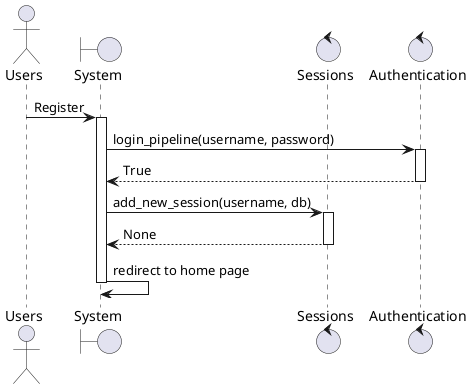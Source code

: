 ```plantuml
@startuml login
actor Users
boundary "System" as system
control "Sessions" as sessions
control "Authentication" as auth
Users -> system: Register
activate system
system -> auth: login_pipeline(username, password)
activate auth
auth --> system: True
deactivate auth
system -> sessions: add_new_session(username, db)
activate sessions
sessions --> system: None
deactivate sessions
system -> system: redirect to home page
deactivate system
@enduml
```